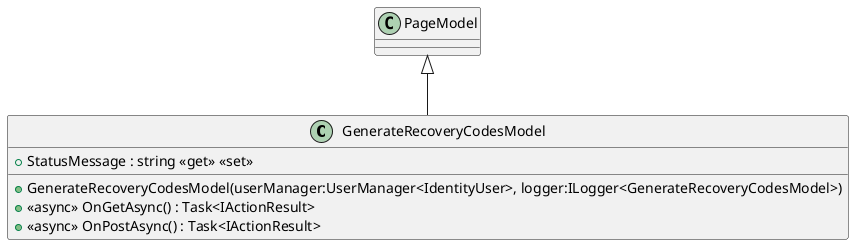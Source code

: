 @startuml
class GenerateRecoveryCodesModel {
    + GenerateRecoveryCodesModel(userManager:UserManager<IdentityUser>, logger:ILogger<GenerateRecoveryCodesModel>)
    + StatusMessage : string <<get>> <<set>>
    + <<async>> OnGetAsync() : Task<IActionResult>
    + <<async>> OnPostAsync() : Task<IActionResult>
}
PageModel <|-- GenerateRecoveryCodesModel
@enduml
